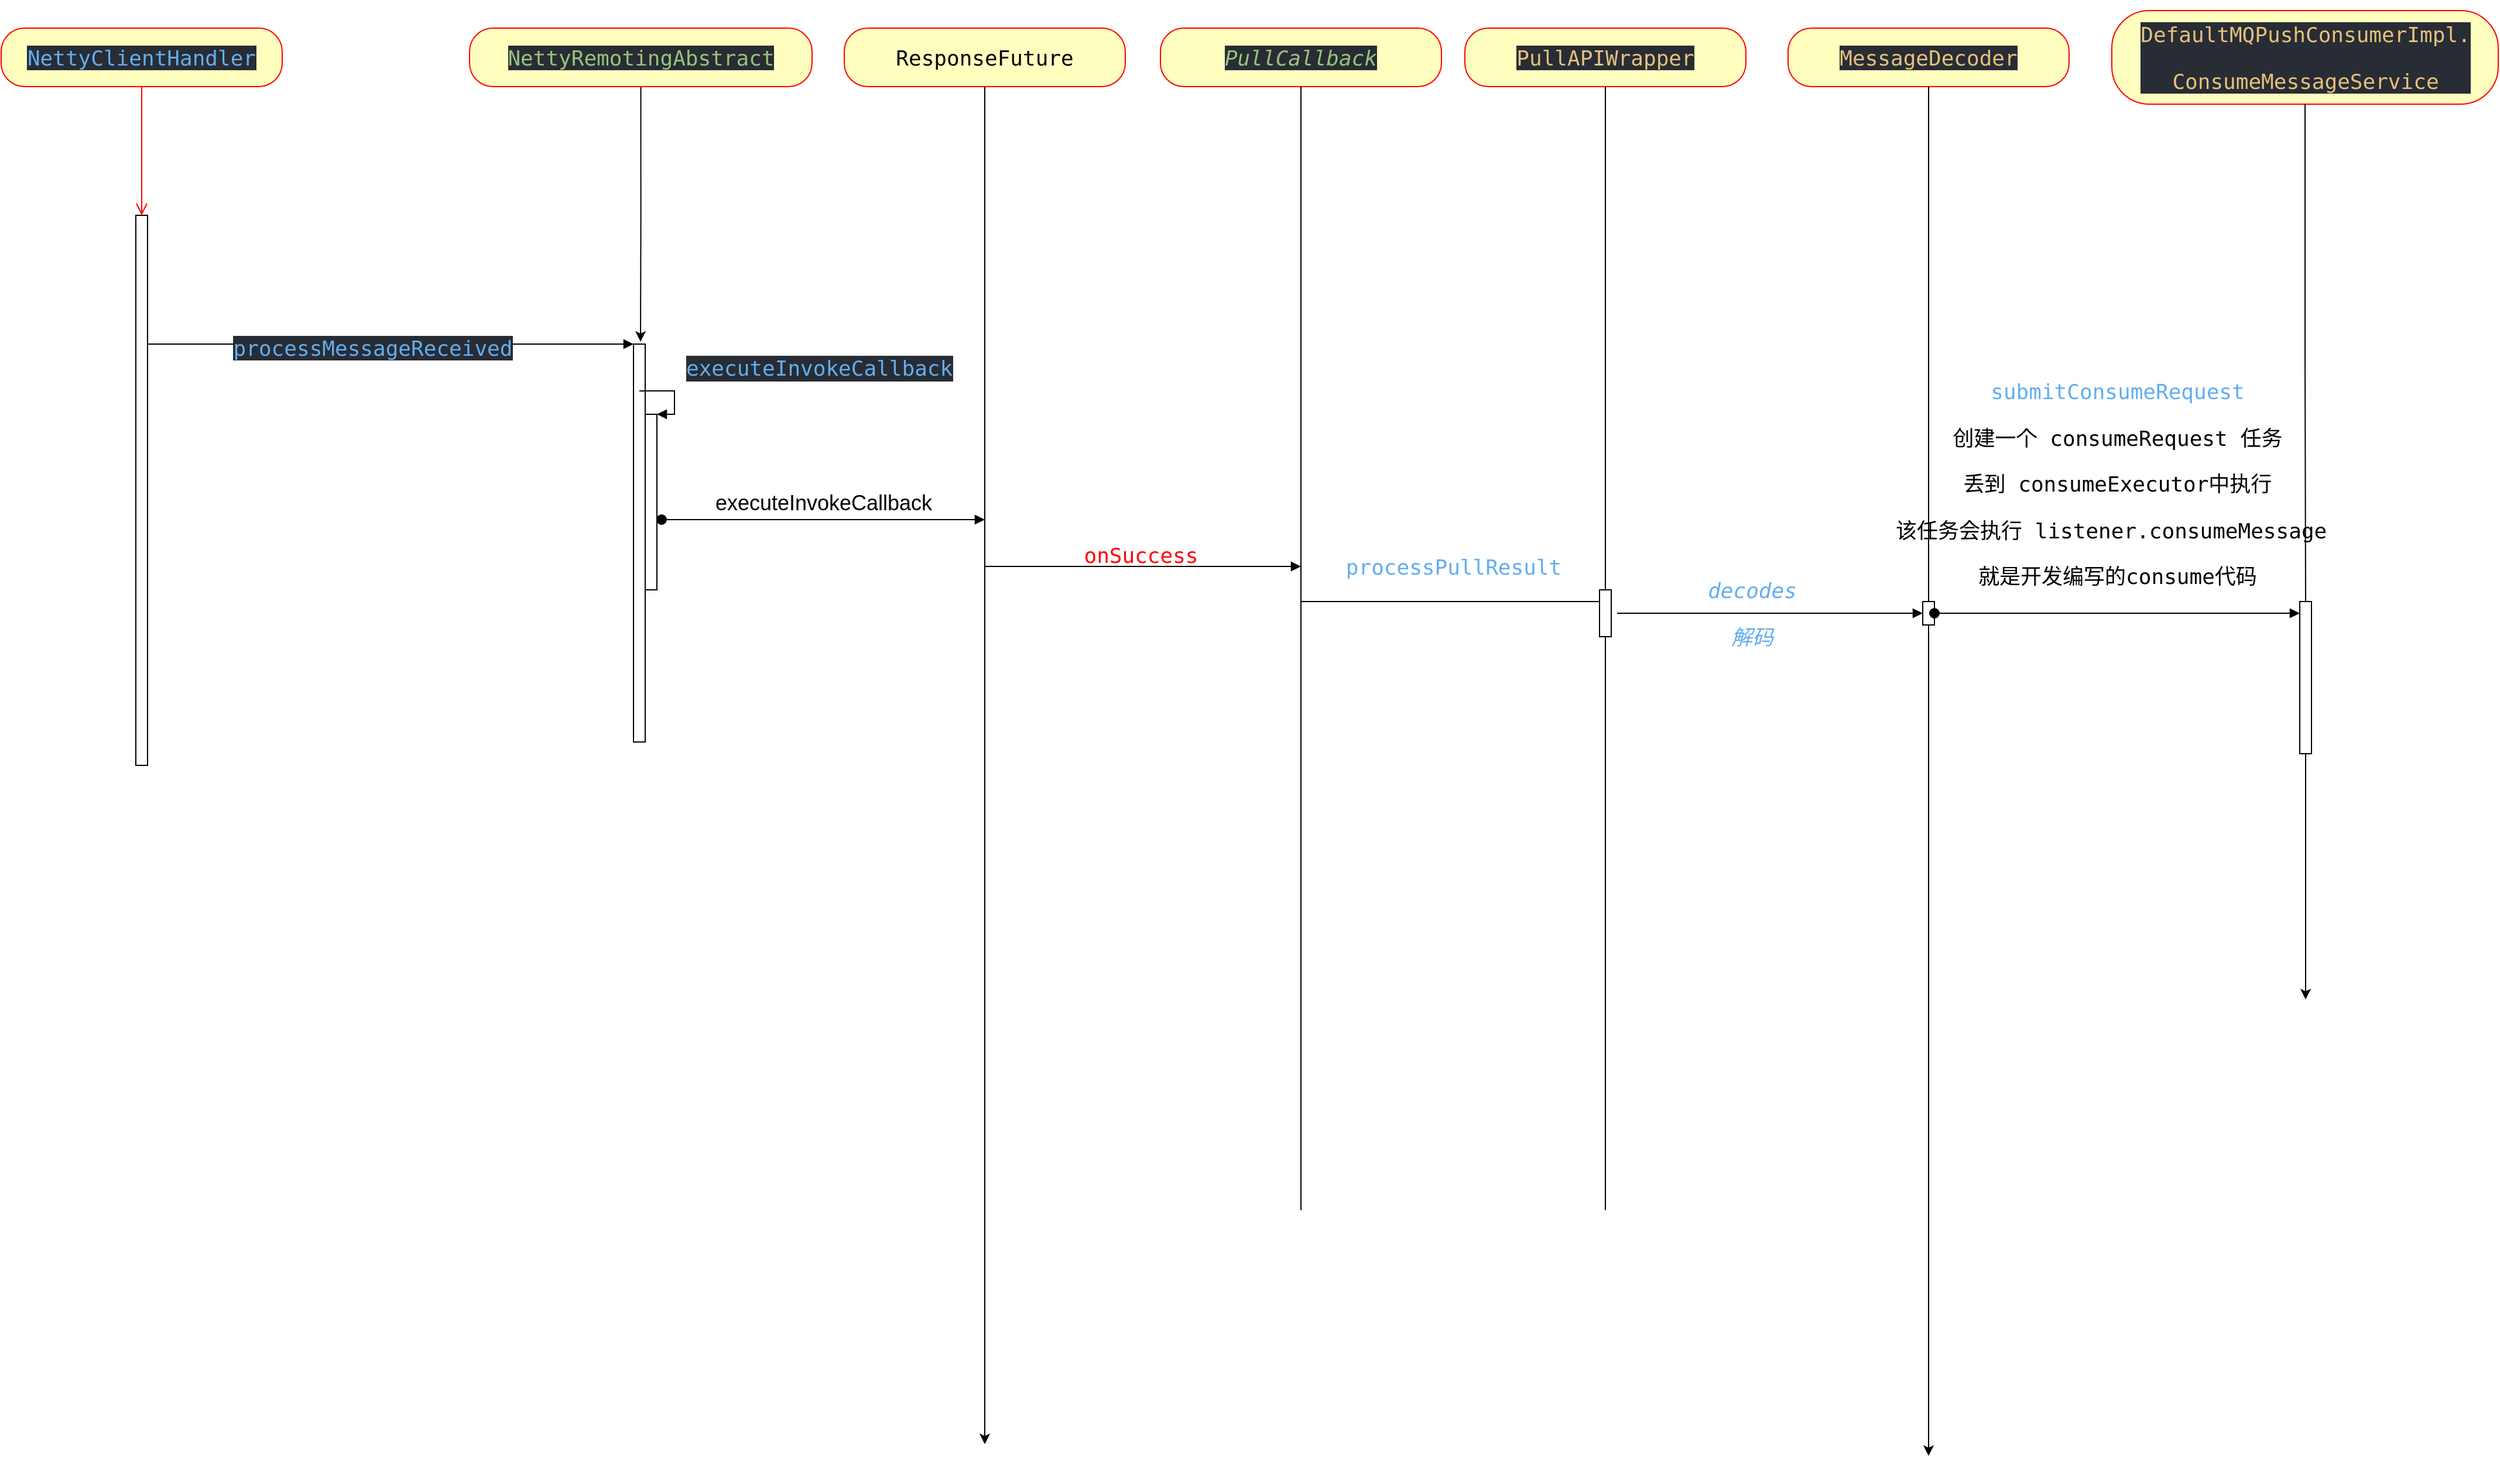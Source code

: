 <mxfile version="19.0.0" type="device"><diagram id="ofHFoxW8UKTzlNzZgIDY" name="第 1 页"><mxGraphModel dx="946" dy="587" grid="1" gridSize="10" guides="1" tooltips="1" connect="1" arrows="1" fold="1" page="1" pageScale="1" pageWidth="827" pageHeight="1169" math="0" shadow="0"><root><mxCell id="0"/><mxCell id="1" parent="0"/><mxCell id="ECjfoYU3VdDNEi6iVM2M-1" value="&lt;pre style=&quot;font-family: Menlo, monospace; font-size: 18px;&quot;&gt;&lt;pre style=&quot;background-color: rgb(40, 44, 52); color: rgb(171, 178, 191); font-family: Menlo, monospace; font-size: 18px;&quot;&gt;&lt;span style=&quot;color: rgb(97, 174, 239); font-size: 18px;&quot;&gt;NettyClientHandler&lt;/span&gt;&lt;/pre&gt;&lt;/pre&gt;" style="rounded=1;whiteSpace=wrap;html=1;arcSize=40;fontColor=default;fillColor=#ffffc0;strokeColor=#ff0000;labelBackgroundColor=none;fontSize=18;" parent="1" vertex="1"><mxGeometry x="100" y="30" width="240" height="50" as="geometry"/></mxCell><mxCell id="ECjfoYU3VdDNEi6iVM2M-2" value="" style="edgeStyle=orthogonalEdgeStyle;html=1;verticalAlign=bottom;endArrow=open;endSize=8;strokeColor=#ff0000;rounded=0;fontSize=18;" parent="1" source="ECjfoYU3VdDNEi6iVM2M-1" target="ECjfoYU3VdDNEi6iVM2M-3" edge="1"><mxGeometry relative="1" as="geometry"><mxPoint x="220" y="390" as="targetPoint"/></mxGeometry></mxCell><mxCell id="ECjfoYU3VdDNEi6iVM2M-3" value="&lt;pre style=&quot;text-align: center; font-family: Menlo, monospace; font-size: 18px;&quot;&gt;&lt;pre style=&quot;background-color: rgb(40, 44, 52); color: rgb(171, 178, 191); font-family: Menlo, monospace; font-size: 18px;&quot;&gt;&lt;br style=&quot;font-size: 18px;&quot;&gt;&lt;/pre&gt;&lt;/pre&gt;" style="html=1;points=[];perimeter=orthogonalPerimeter;horizontal=1;verticalAlign=top;align=left;labelBackgroundColor=none;fontSize=18;" parent="1" vertex="1"><mxGeometry x="215" y="190" width="10" height="470" as="geometry"/></mxCell><mxCell id="ECjfoYU3VdDNEi6iVM2M-15" style="edgeStyle=orthogonalEdgeStyle;rounded=0;orthogonalLoop=1;jettySize=auto;html=1;exitX=0.5;exitY=1;exitDx=0;exitDy=0;fontColor=#000000;entryX=0.6;entryY=-0.006;entryDx=0;entryDy=0;entryPerimeter=0;fontSize=18;" parent="1" source="ECjfoYU3VdDNEi6iVM2M-14" target="ECjfoYU3VdDNEi6iVM2M-16" edge="1"><mxGeometry relative="1" as="geometry"><mxPoint x="660" y="550" as="targetPoint"/></mxGeometry></mxCell><mxCell id="ECjfoYU3VdDNEi6iVM2M-14" value="&lt;pre style=&quot;font-family: Menlo, monospace; font-size: 18px;&quot;&gt;&lt;pre style=&quot;font-family: Menlo, monospace; font-size: 18px;&quot;&gt;&lt;pre style=&quot;background-color: rgb(40, 44, 52); color: rgb(171, 178, 191); font-family: Menlo, monospace; font-size: 18px;&quot;&gt;&lt;span style=&quot;color: rgb(152, 195, 121); font-size: 18px;&quot;&gt;NettyRemotingAbstract&lt;/span&gt;&lt;/pre&gt;&lt;/pre&gt;&lt;/pre&gt;" style="rounded=1;whiteSpace=wrap;html=1;arcSize=40;fontColor=default;fillColor=#ffffc0;strokeColor=#ff0000;labelBackgroundColor=none;fontSize=18;" parent="1" vertex="1"><mxGeometry x="500" y="30" width="292.5" height="50" as="geometry"/></mxCell><mxCell id="ECjfoYU3VdDNEi6iVM2M-16" value="" style="html=1;points=[];perimeter=orthogonalPerimeter;fontColor=#000000;fontSize=18;" parent="1" vertex="1"><mxGeometry x="640" y="300" width="10" height="340" as="geometry"/></mxCell><mxCell id="ECjfoYU3VdDNEi6iVM2M-17" value="" style="html=1;verticalAlign=bottom;endArrow=block;entryX=0;entryY=0;rounded=0;fontColor=#000000;fontSize=18;" parent="1" target="ECjfoYU3VdDNEi6iVM2M-16" edge="1"><mxGeometry x="0.189" y="-30" relative="1" as="geometry"><mxPoint x="225" y="300" as="sourcePoint"/><mxPoint as="offset"/></mxGeometry></mxCell><mxCell id="ECjfoYU3VdDNEi6iVM2M-22" value="&lt;pre style=&quot;font-family: Menlo, monospace; font-size: 18px;&quot;&gt;&lt;br style=&quot;font-size: 18px;&quot;&gt;&lt;/pre&gt;" style="edgeLabel;html=1;align=center;verticalAlign=middle;resizable=0;points=[];fontColor=#000000;labelBackgroundColor=none;fontSize=18;" parent="ECjfoYU3VdDNEi6iVM2M-17" vertex="1" connectable="0"><mxGeometry x="0.049" y="4" relative="1" as="geometry"><mxPoint x="-10" y="4" as="offset"/></mxGeometry></mxCell><mxCell id="2Rc3U7vkDQdsnOzfperl-1" value="&lt;pre style=&quot;background-color: rgb(40, 44, 52); color: rgb(171, 178, 191); font-family: Menlo, monospace; font-size: 18px;&quot;&gt;&lt;span style=&quot;color: rgb(97, 174, 239); font-size: 18px;&quot;&gt;processMessageReceived&lt;/span&gt;&lt;/pre&gt;" style="edgeLabel;html=1;align=center;verticalAlign=middle;resizable=0;points=[];fontSize=18;" parent="ECjfoYU3VdDNEi6iVM2M-17" vertex="1" connectable="0"><mxGeometry x="-0.077" y="-3" relative="1" as="geometry"><mxPoint as="offset"/></mxGeometry></mxCell><mxCell id="ECjfoYU3VdDNEi6iVM2M-24" style="edgeStyle=orthogonalEdgeStyle;rounded=0;orthogonalLoop=1;jettySize=auto;html=1;exitX=0.5;exitY=1;exitDx=0;exitDy=0;fontColor=#000000;fontSize=18;" parent="1" source="ECjfoYU3VdDNEi6iVM2M-23" edge="1"><mxGeometry relative="1" as="geometry"><mxPoint x="940" y="1240" as="targetPoint"/></mxGeometry></mxCell><mxCell id="ECjfoYU3VdDNEi6iVM2M-23" value="&lt;pre style=&quot;font-size: 18px;&quot;&gt;&lt;pre style=&quot;font-size: 18px;&quot;&gt;&lt;font face=&quot;Menlo, monospace&quot; style=&quot;font-size: 18px;&quot;&gt;&lt;span style=&quot;font-size: 18px;&quot;&gt;ResponseFuture&lt;/span&gt;&lt;/font&gt;&lt;font face=&quot;Menlo, monospace&quot; color=&quot;#abb2bf&quot; style=&quot;font-size: 18px;&quot;&gt;&lt;span style=&quot;font-size: 18px;&quot;&gt;&lt;br style=&quot;font-size: 18px;&quot;&gt;&lt;/span&gt;&lt;/font&gt;&lt;/pre&gt;&lt;/pre&gt;" style="rounded=1;whiteSpace=wrap;html=1;arcSize=40;fontColor=#000000;fillColor=#ffffc0;strokeColor=#ff0000;labelBackgroundColor=none;fontSize=18;" parent="1" vertex="1"><mxGeometry x="820" y="30" width="240" height="50" as="geometry"/></mxCell><mxCell id="ECjfoYU3VdDNEi6iVM2M-29" value="&lt;pre style=&quot;background-color: rgb(40, 44, 52); color: rgb(171, 178, 191); font-family: Menlo, monospace; font-size: 18px;&quot;&gt;&lt;span style=&quot;color: rgb(152, 195, 121); font-style: italic; font-size: 18px;&quot;&gt;PullCallback&lt;/span&gt;&lt;/pre&gt;" style="rounded=1;arcSize=40;fontColor=#000000;fillColor=#ffffc0;strokeColor=#ff0000;spacing=0;align=center;verticalAlign=middle;labelBorderColor=none;labelBackgroundColor=none;whiteSpace=wrap;html=1;fontSize=18;" parent="1" vertex="1"><mxGeometry x="1090" y="30" width="240" height="50" as="geometry"/></mxCell><mxCell id="ECjfoYU3VdDNEi6iVM2M-34" value="" style="edgeStyle=orthogonalEdgeStyle;rounded=0;orthogonalLoop=1;jettySize=auto;html=1;exitX=0.5;exitY=1;exitDx=0;exitDy=0;fontColor=#000000;endArrow=none;fontSize=18;" parent="1" source="ECjfoYU3VdDNEi6iVM2M-29" edge="1"><mxGeometry relative="1" as="geometry"><mxPoint x="1210" y="1040" as="targetPoint"/><mxPoint x="1210" y="80" as="sourcePoint"/></mxGeometry></mxCell><mxCell id="ECjfoYU3VdDNEi6iVM2M-38" value="&lt;pre style=&quot;background-color: rgb(40, 44, 52); color: rgb(171, 178, 191); font-family: Menlo, monospace; font-size: 18px;&quot;&gt;&lt;span style=&quot;color: rgb(229, 193, 124); font-size: 18px;&quot;&gt;PullAPIWrapper&lt;/span&gt;&lt;/pre&gt;" style="rounded=1;arcSize=40;fontColor=#000000;fillColor=#ffffc0;strokeColor=#ff0000;spacing=0;align=center;verticalAlign=middle;labelBorderColor=none;labelBackgroundColor=none;whiteSpace=wrap;html=1;fontSize=18;" parent="1" vertex="1"><mxGeometry x="1350" y="30" width="240" height="50" as="geometry"/></mxCell><mxCell id="ECjfoYU3VdDNEi6iVM2M-43" value="" style="edgeStyle=orthogonalEdgeStyle;rounded=0;orthogonalLoop=1;jettySize=auto;html=1;exitX=0.5;exitY=1;exitDx=0;exitDy=0;labelBackgroundColor=none;fontSize=18;fontColor=#FF0000;endArrow=none;startArrow=none;" parent="1" source="V2FcRyWMENiEFI2-GlnM-12" edge="1"><mxGeometry relative="1" as="geometry"><mxPoint x="1470" y="1040" as="targetPoint"/><mxPoint x="1470" y="80" as="sourcePoint"/><Array as="points"><mxPoint x="1470" y="860"/></Array></mxGeometry></mxCell><mxCell id="V2FcRyWMENiEFI2-GlnM-8" value="" style="html=1;verticalAlign=bottom;endArrow=block;rounded=0;fontColor=#000000;fontSize=18;" parent="1" edge="1"><mxGeometry x="0.189" y="-30" relative="1" as="geometry"><mxPoint x="940" y="490" as="sourcePoint"/><mxPoint as="offset"/><mxPoint x="1210" y="490" as="targetPoint"/></mxGeometry></mxCell><mxCell id="V2FcRyWMENiEFI2-GlnM-9" value="&lt;pre style=&quot;font-family: Menlo, monospace; font-size: 18px;&quot;&gt;&lt;font color=&quot;#ff0000&quot; style=&quot;font-size: 18px;&quot;&gt;onSuccess&lt;/font&gt;&lt;/pre&gt;" style="edgeLabel;html=1;align=center;verticalAlign=middle;resizable=0;points=[];fontColor=#000000;labelBackgroundColor=none;fontSize=18;" parent="V2FcRyWMENiEFI2-GlnM-8" vertex="1" connectable="0"><mxGeometry x="0.049" y="4" relative="1" as="geometry"><mxPoint x="-9" y="-6" as="offset"/></mxGeometry></mxCell><mxCell id="V2FcRyWMENiEFI2-GlnM-10" value="" style="html=1;verticalAlign=bottom;endArrow=block;rounded=0;fontColor=#000000;fontSize=18;" parent="1" edge="1"><mxGeometry x="0.189" y="-30" relative="1" as="geometry"><mxPoint x="1210" y="520" as="sourcePoint"/><mxPoint as="offset"/><mxPoint x="1475" y="520" as="targetPoint"/></mxGeometry></mxCell><mxCell id="V2FcRyWMENiEFI2-GlnM-11" value="&lt;pre style=&quot;font-family: Menlo, monospace; font-size: 18px;&quot;&gt;&lt;pre style=&quot;color: rgb(171, 178, 191); font-family: Menlo, monospace; font-size: 18px;&quot;&gt;&lt;span style=&quot;color: rgb(97, 174, 239); font-size: 18px;&quot;&gt;processPullResult&lt;/span&gt;&lt;/pre&gt;&lt;pre style=&quot;font-family: Menlo, monospace; font-size: 18px;&quot;&gt;&lt;br style=&quot;font-size: 18px;&quot;&gt;&lt;/pre&gt;&lt;/pre&gt;" style="edgeLabel;html=1;align=center;verticalAlign=middle;resizable=0;points=[];fontColor=#000000;labelBackgroundColor=none;fontSize=18;" parent="V2FcRyWMENiEFI2-GlnM-10" vertex="1" connectable="0"><mxGeometry x="0.049" y="4" relative="1" as="geometry"><mxPoint x="-9" y="-6" as="offset"/></mxGeometry></mxCell><mxCell id="V2FcRyWMENiEFI2-GlnM-14" style="edgeStyle=orthogonalEdgeStyle;rounded=0;orthogonalLoop=1;jettySize=auto;html=1;exitX=0.5;exitY=1;exitDx=0;exitDy=0;labelBackgroundColor=none;fontSize=18;fontColor=#FF0000;startArrow=none;" parent="1" source="V2FcRyWMENiEFI2-GlnM-18" edge="1"><mxGeometry relative="1" as="geometry"><mxPoint x="1746" y="1250" as="targetPoint"/></mxGeometry></mxCell><mxCell id="V2FcRyWMENiEFI2-GlnM-15" value="&lt;pre style=&quot;background-color: rgb(40, 44, 52); color: rgb(171, 178, 191); font-family: Menlo, monospace; font-size: 18px;&quot;&gt;&lt;span style=&quot;color: rgb(229, 193, 124); font-size: 18px;&quot;&gt;MessageDecoder&lt;/span&gt;&lt;/pre&gt;" style="rounded=1;arcSize=40;fontColor=#000000;fillColor=#ffffc0;strokeColor=#ff0000;spacing=0;align=center;verticalAlign=middle;labelBorderColor=none;labelBackgroundColor=none;whiteSpace=wrap;html=1;fontSize=18;" parent="1" vertex="1"><mxGeometry x="1626" y="30" width="240" height="50" as="geometry"/></mxCell><mxCell id="V2FcRyWMENiEFI2-GlnM-16" value="" style="html=1;verticalAlign=bottom;endArrow=block;rounded=0;labelBackgroundColor=none;fontSize=18;fontColor=#FF0000;" parent="1" target="V2FcRyWMENiEFI2-GlnM-18" edge="1"><mxGeometry x="1" y="-80" relative="1" as="geometry"><mxPoint x="1480" y="530" as="sourcePoint"/><mxPoint x="80" y="-74" as="offset"/></mxGeometry></mxCell><mxCell id="2Rc3U7vkDQdsnOzfperl-6" value="&lt;pre style=&quot;color: rgb(171, 178, 191); font-family: Menlo, monospace; font-size: 18px;&quot;&gt;&lt;span style=&quot;color: rgb(97, 174, 239); font-style: italic; font-size: 18px;&quot;&gt;decodes&lt;/span&gt;&lt;/pre&gt;&lt;pre style=&quot;font-family: Menlo, monospace; font-size: 18px;&quot;&gt;&lt;font color=&quot;#61aeef&quot; style=&quot;font-size: 18px;&quot;&gt;&lt;i style=&quot;font-size: 18px;&quot;&gt;解码&lt;/i&gt;&lt;/font&gt;&lt;/pre&gt;" style="edgeLabel;html=1;align=center;verticalAlign=middle;resizable=0;points=[];fontColor=none;labelBackgroundColor=none;fontSize=18;" parent="V2FcRyWMENiEFI2-GlnM-16" vertex="1" connectable="0"><mxGeometry x="-0.119" y="1" relative="1" as="geometry"><mxPoint y="1" as="offset"/></mxGeometry></mxCell><mxCell id="V2FcRyWMENiEFI2-GlnM-18" value="" style="html=1;points=[];perimeter=orthogonalPerimeter;labelBackgroundColor=none;labelBorderColor=none;fontSize=18;fontColor=#FF0000;" parent="1" vertex="1"><mxGeometry x="1741" y="520" width="10" height="20" as="geometry"/></mxCell><mxCell id="V2FcRyWMENiEFI2-GlnM-19" value="" style="edgeStyle=orthogonalEdgeStyle;rounded=0;orthogonalLoop=1;jettySize=auto;html=1;exitX=0.5;exitY=1;exitDx=0;exitDy=0;labelBackgroundColor=none;fontSize=18;fontColor=#FF0000;endArrow=none;" parent="1" source="V2FcRyWMENiEFI2-GlnM-15" target="V2FcRyWMENiEFI2-GlnM-18" edge="1"><mxGeometry relative="1" as="geometry"><mxPoint x="1766" y="1240" as="targetPoint"/><mxPoint x="1746" y="80" as="sourcePoint"/><Array as="points"><mxPoint x="1746" y="450"/><mxPoint x="1746" y="450"/></Array></mxGeometry></mxCell><mxCell id="2Rc3U7vkDQdsnOzfperl-2" value="" style="html=1;points=[];perimeter=orthogonalPerimeter;fontSize=18;" parent="1" vertex="1"><mxGeometry x="650" y="360" width="10" height="150" as="geometry"/></mxCell><mxCell id="2Rc3U7vkDQdsnOzfperl-3" value="&lt;pre style=&quot;font-size: 18px;&quot;&gt;&lt;pre style=&quot;background-color: rgb(40, 44, 52); color: rgb(171, 178, 191); font-family: Menlo, monospace; font-size: 18px;&quot;&gt;&lt;span style=&quot;color: rgb(97, 174, 239); font-size: 18px;&quot;&gt;executeInvokeCallback&lt;/span&gt;&lt;/pre&gt;&lt;/pre&gt;&lt;pre style=&quot;font-size: 18px;&quot;&gt;&lt;pre style=&quot;font-size: 18px;&quot;&gt;&lt;br style=&quot;font-size: 18px;&quot;&gt;&lt;/pre&gt;&lt;/pre&gt;" style="edgeStyle=orthogonalEdgeStyle;html=1;align=left;spacingLeft=2;endArrow=block;rounded=0;entryX=1;entryY=0;fontSize=18;" parent="1" target="2Rc3U7vkDQdsnOzfperl-2" edge="1"><mxGeometry x="-0.2" y="-10" relative="1" as="geometry"><mxPoint x="645" y="340" as="sourcePoint"/><Array as="points"><mxPoint x="675" y="340"/></Array><mxPoint x="10" y="-10" as="offset"/></mxGeometry></mxCell><mxCell id="2Rc3U7vkDQdsnOzfperl-4" value="executeInvokeCallback" style="html=1;verticalAlign=bottom;startArrow=oval;startFill=1;endArrow=block;startSize=8;rounded=0;exitX=1.4;exitY=0.6;exitDx=0;exitDy=0;exitPerimeter=0;fontSize=18;" parent="1" source="2Rc3U7vkDQdsnOzfperl-2" edge="1"><mxGeometry width="60" relative="1" as="geometry"><mxPoint x="810" y="310" as="sourcePoint"/><mxPoint x="940" y="450" as="targetPoint"/></mxGeometry></mxCell><mxCell id="V2FcRyWMENiEFI2-GlnM-12" value="" style="html=1;points=[];perimeter=orthogonalPerimeter;fontSize=18;" parent="1" vertex="1"><mxGeometry x="1465" y="510" width="10" height="40" as="geometry"/></mxCell><mxCell id="2Rc3U7vkDQdsnOzfperl-5" value="" style="edgeStyle=orthogonalEdgeStyle;rounded=0;orthogonalLoop=1;jettySize=auto;html=1;exitX=0.5;exitY=1;exitDx=0;exitDy=0;labelBackgroundColor=none;fontSize=18;fontColor=#FF0000;endArrow=none;" parent="1" source="ECjfoYU3VdDNEi6iVM2M-38" target="V2FcRyWMENiEFI2-GlnM-12" edge="1"><mxGeometry relative="1" as="geometry"><mxPoint x="1470" y="1040" as="targetPoint"/><mxPoint x="1470" y="80" as="sourcePoint"/><Array as="points"/></mxGeometry></mxCell><mxCell id="2Rc3U7vkDQdsnOzfperl-8" style="edgeStyle=orthogonalEdgeStyle;rounded=0;orthogonalLoop=1;jettySize=auto;html=1;exitX=0.5;exitY=1;exitDx=0;exitDy=0;fontColor=none;startArrow=none;fontSize=18;" parent="1" source="2Rc3U7vkDQdsnOzfperl-9" edge="1"><mxGeometry relative="1" as="geometry"><mxPoint x="2068" y="860" as="targetPoint"/></mxGeometry></mxCell><mxCell id="2Rc3U7vkDQdsnOzfperl-7" value="&lt;pre style=&quot;background-color: rgb(40, 44, 52); font-size: 18px;&quot;&gt;&lt;pre style=&quot;font-size: 18px;&quot;&gt;&lt;span style=&quot;color: rgb(229, 193, 124); font-family: Menlo, monospace; font-size: 18px;&quot;&gt;DefaultMQPushConsumerImpl.&lt;/span&gt;&lt;/pre&gt;&lt;pre style=&quot;font-size: 18px;&quot;&gt;&lt;font face=&quot;Menlo, monospace&quot; color=&quot;#e5c17c&quot; style=&quot;font-size: 18px;&quot;&gt;&lt;span style=&quot;font-size: 18px;&quot;&gt;ConsumeMessageService&lt;/span&gt;&lt;/font&gt;&lt;/pre&gt;&lt;/pre&gt;" style="rounded=1;arcSize=40;fontColor=#000000;fillColor=#ffffc0;strokeColor=#ff0000;spacing=0;align=center;verticalAlign=middle;labelBorderColor=none;labelBackgroundColor=none;whiteSpace=wrap;html=1;fontSize=18;" parent="1" vertex="1"><mxGeometry x="1902.5" y="15" width="330" height="80" as="geometry"/></mxCell><mxCell id="2Rc3U7vkDQdsnOzfperl-9" value="" style="html=1;points=[];perimeter=orthogonalPerimeter;labelBackgroundColor=none;labelBorderColor=none;fontSize=18;fontColor=#FF0000;" parent="1" vertex="1"><mxGeometry x="2063" y="520" width="10" height="130" as="geometry"/></mxCell><mxCell id="2Rc3U7vkDQdsnOzfperl-10" value="" style="edgeStyle=orthogonalEdgeStyle;rounded=0;orthogonalLoop=1;jettySize=auto;html=1;exitX=0.5;exitY=1;exitDx=0;exitDy=0;fontColor=none;endArrow=none;fontSize=18;" parent="1" source="2Rc3U7vkDQdsnOzfperl-7" target="2Rc3U7vkDQdsnOzfperl-9" edge="1"><mxGeometry relative="1" as="geometry"><mxPoint x="2068" y="860" as="targetPoint"/><mxPoint x="2067.5" y="95" as="sourcePoint"/></mxGeometry></mxCell><mxCell id="2Rc3U7vkDQdsnOzfperl-11" value="&lt;pre style=&quot;color: rgb(171, 178, 191); font-family: Menlo, monospace; font-size: 18px;&quot;&gt;&lt;span style=&quot;color: rgb(97, 174, 239); font-size: 18px;&quot;&gt;&lt;font style=&quot;font-size: 18px;&quot;&gt;submitConsumeRequest&lt;/font&gt;&lt;/span&gt;&lt;/pre&gt;&lt;pre style=&quot;font-family: Menlo, monospace; font-size: 18px;&quot;&gt;&lt;font style=&quot;font-size: 18px;&quot;&gt;&lt;font style=&quot;font-size: 18px;&quot;&gt;创建一个 &lt;/font&gt;consumeRequest 任务&lt;/font&gt;&lt;/pre&gt;&lt;pre style=&quot;font-family: Menlo, monospace; font-size: 18px;&quot;&gt;&lt;font style=&quot;font-size: 18px;&quot;&gt;丢到 consumeExecutor中执行&lt;/font&gt;&lt;/pre&gt;&lt;pre style=&quot;font-family: Menlo, monospace; font-size: 18px;&quot;&gt;&lt;font style=&quot;font-size: 18px;&quot;&gt;该任务会执行 listener.consumeMessage &lt;/font&gt;&lt;/pre&gt;&lt;pre style=&quot;font-family: Menlo, monospace; font-size: 18px;&quot;&gt;&lt;font style=&quot;font-size: 18px;&quot;&gt;就是开发编写的consume代码&lt;/font&gt;&lt;/pre&gt;" style="html=1;verticalAlign=bottom;startArrow=oval;startFill=1;endArrow=block;startSize=8;rounded=0;fontColor=none;labelBackgroundColor=none;fontSize=18;" parent="1" source="V2FcRyWMENiEFI2-GlnM-18" target="2Rc3U7vkDQdsnOzfperl-9" edge="1"><mxGeometry width="60" relative="1" as="geometry"><mxPoint x="1900" y="600" as="sourcePoint"/><mxPoint x="1960" y="600" as="targetPoint"/></mxGeometry></mxCell></root></mxGraphModel></diagram></mxfile>